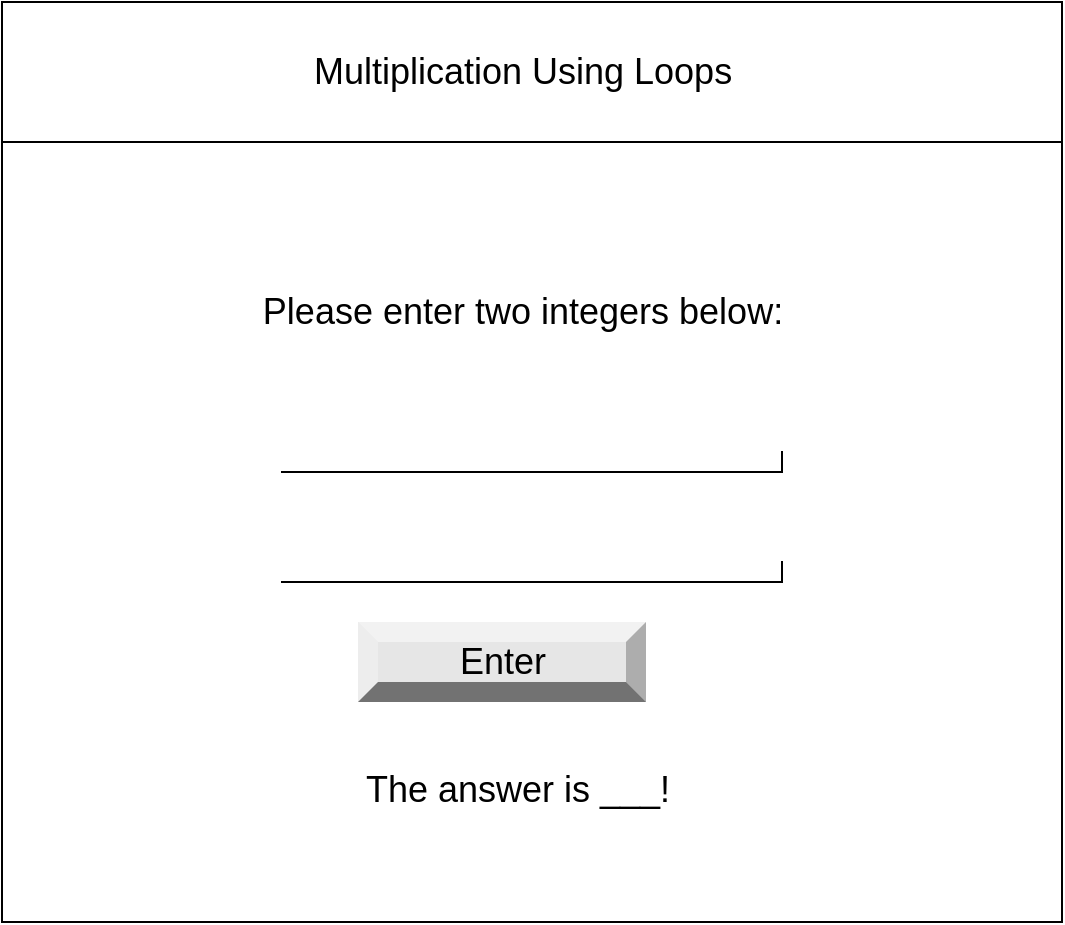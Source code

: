 <mxfile>
    <diagram id="Qi7LSx28HFMjrjH3Dn8v" name="Page-1">
        <mxGraphModel dx="594" dy="561" grid="1" gridSize="10" guides="1" tooltips="1" connect="1" arrows="1" fold="1" page="1" pageScale="1" pageWidth="827" pageHeight="1169" math="0" shadow="0">
            <root>
                <mxCell id="0"/>
                <mxCell id="1" parent="0"/>
                <mxCell id="2" value="" style="verticalLabelPosition=bottom;verticalAlign=top;html=1;shape=mxgraph.basic.rect;fillColor2=none;strokeWidth=1;size=20;indent=5;" parent="1" vertex="1">
                    <mxGeometry x="80" y="10" width="530" height="460" as="geometry"/>
                </mxCell>
                <mxCell id="3" value="" style="verticalLabelPosition=bottom;verticalAlign=top;html=1;shape=mxgraph.basic.rect;fillColor2=none;strokeWidth=1;size=20;indent=5;" parent="1" vertex="1">
                    <mxGeometry x="80" y="10" width="530" height="70" as="geometry"/>
                </mxCell>
                <mxCell id="4" value="&lt;font style=&quot;font-size: 18px&quot;&gt;Multiplication Using Loops&lt;/font&gt;" style="text;html=1;resizable=0;autosize=1;align=center;verticalAlign=middle;points=[];fillColor=none;strokeColor=none;rounded=0;" parent="1" vertex="1">
                    <mxGeometry x="230" y="35" width="220" height="20" as="geometry"/>
                </mxCell>
                <mxCell id="10" value="Please enter two integers below:" style="text;html=1;resizable=0;autosize=1;align=center;verticalAlign=middle;points=[];fillColor=none;strokeColor=none;rounded=0;fontSize=18;" parent="1" vertex="1">
                    <mxGeometry x="200" y="150" width="280" height="30" as="geometry"/>
                </mxCell>
                <mxCell id="11" value="" style="shape=partialRectangle;whiteSpace=wrap;html=1;top=0;left=0;fillColor=none;fontSize=18;" parent="1" vertex="1">
                    <mxGeometry x="220" y="235" width="250" height="10" as="geometry"/>
                </mxCell>
                <mxCell id="12" value="Enter" style="labelPosition=center;verticalLabelPosition=middle;align=center;html=1;shape=mxgraph.basic.shaded_button;dx=10;fillColor=#E6E6E6;strokeColor=none;fontSize=18;" parent="1" vertex="1">
                    <mxGeometry x="258" y="320" width="144" height="40" as="geometry"/>
                </mxCell>
                <mxCell id="15" value="The answer is ___!&amp;nbsp;&lt;br&gt;&amp;nbsp;" style="text;html=1;align=center;verticalAlign=middle;resizable=0;points=[];autosize=1;strokeColor=none;fillColor=none;fontSize=18;" parent="1" vertex="1">
                    <mxGeometry x="255" y="390" width="170" height="50" as="geometry"/>
                </mxCell>
                <mxCell id="17" value="" style="shape=partialRectangle;whiteSpace=wrap;html=1;top=0;left=0;fillColor=none;fontSize=18;" vertex="1" parent="1">
                    <mxGeometry x="220" y="290" width="250" height="10" as="geometry"/>
                </mxCell>
            </root>
        </mxGraphModel>
    </diagram>
</mxfile>